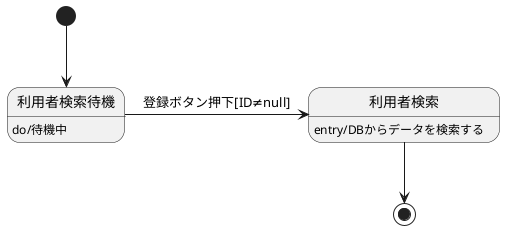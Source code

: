 @startuml
利用者検索待機 : do/待機中
利用者検索 : entry/DBからデータを検索する


[*] --> 利用者検索待機
利用者検索待機 -> 利用者検索 : 登録ボタン押下[ID≠null]
利用者検索 --> [*]
@enduml